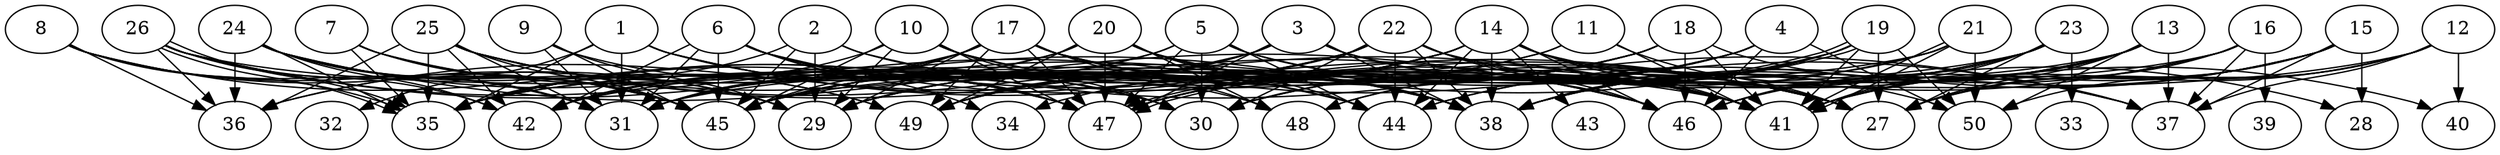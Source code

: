 // DAG automatically generated by daggen at Thu Oct  3 14:07:58 2019
// ./daggen --dot -n 50 --ccr 0.3 --fat 0.9 --regular 0.7 --density 0.6 --mindata 5242880 --maxdata 52428800 
digraph G {
  1 [size="156456960", alpha="0.16", expect_size="46937088"] 
  1 -> 27 [size ="46937088"]
  1 -> 30 [size ="46937088"]
  1 -> 31 [size ="46937088"]
  1 -> 32 [size ="46937088"]
  1 -> 35 [size ="46937088"]
  1 -> 41 [size ="46937088"]
  2 [size="91084800", alpha="0.09", expect_size="27325440"] 
  2 -> 29 [size ="27325440"]
  2 -> 35 [size ="27325440"]
  2 -> 37 [size ="27325440"]
  2 -> 44 [size ="27325440"]
  2 -> 45 [size ="27325440"]
  3 [size="119756800", alpha="0.15", expect_size="35927040"] 
  3 -> 29 [size ="35927040"]
  3 -> 36 [size ="35927040"]
  3 -> 38 [size ="35927040"]
  3 -> 41 [size ="35927040"]
  3 -> 47 [size ="35927040"]
  3 -> 49 [size ="35927040"]
  3 -> 50 [size ="35927040"]
  4 [size="141342720", alpha="0.10", expect_size="42402816"] 
  4 -> 30 [size ="42402816"]
  4 -> 46 [size ="42402816"]
  4 -> 47 [size ="42402816"]
  4 -> 48 [size ="42402816"]
  4 -> 49 [size ="42402816"]
  4 -> 50 [size ="42402816"]
  5 [size="140117333", alpha="0.01", expect_size="42035200"] 
  5 -> 27 [size ="42035200"]
  5 -> 30 [size ="42035200"]
  5 -> 42 [size ="42035200"]
  5 -> 44 [size ="42035200"]
  5 -> 45 [size ="42035200"]
  5 -> 46 [size ="42035200"]
  5 -> 47 [size ="42035200"]
  6 [size="141564587", alpha="0.03", expect_size="42469376"] 
  6 -> 27 [size ="42469376"]
  6 -> 30 [size ="42469376"]
  6 -> 31 [size ="42469376"]
  6 -> 34 [size ="42469376"]
  6 -> 42 [size ="42469376"]
  6 -> 45 [size ="42469376"]
  6 -> 47 [size ="42469376"]
  6 -> 48 [size ="42469376"]
  7 [size="47486293", alpha="0.13", expect_size="14245888"] 
  7 -> 35 [size ="14245888"]
  7 -> 45 [size ="14245888"]
  7 -> 47 [size ="14245888"]
  7 -> 49 [size ="14245888"]
  8 [size="96064853", alpha="0.17", expect_size="28819456"] 
  8 -> 29 [size ="28819456"]
  8 -> 31 [size ="28819456"]
  8 -> 35 [size ="28819456"]
  8 -> 36 [size ="28819456"]
  8 -> 45 [size ="28819456"]
  8 -> 47 [size ="28819456"]
  9 [size="106523307", alpha="0.12", expect_size="31956992"] 
  9 -> 29 [size ="31956992"]
  9 -> 31 [size ="31956992"]
  9 -> 45 [size ="31956992"]
  9 -> 47 [size ="31956992"]
  10 [size="99218773", alpha="0.16", expect_size="29765632"] 
  10 -> 27 [size ="29765632"]
  10 -> 29 [size ="29765632"]
  10 -> 30 [size ="29765632"]
  10 -> 38 [size ="29765632"]
  10 -> 42 [size ="29765632"]
  10 -> 45 [size ="29765632"]
  10 -> 47 [size ="29765632"]
  11 [size="32119467", alpha="0.12", expect_size="9635840"] 
  11 -> 27 [size ="9635840"]
  11 -> 29 [size ="9635840"]
  11 -> 41 [size ="9635840"]
  11 -> 45 [size ="9635840"]
  12 [size="159143253", alpha="0.18", expect_size="47742976"] 
  12 -> 27 [size ="47742976"]
  12 -> 37 [size ="47742976"]
  12 -> 40 [size ="47742976"]
  12 -> 41 [size ="47742976"]
  12 -> 42 [size ="47742976"]
  12 -> 50 [size ="47742976"]
  13 [size="68730880", alpha="0.03", expect_size="20619264"] 
  13 -> 27 [size ="20619264"]
  13 -> 31 [size ="20619264"]
  13 -> 37 [size ="20619264"]
  13 -> 38 [size ="20619264"]
  13 -> 41 [size ="20619264"]
  13 -> 44 [size ="20619264"]
  13 -> 46 [size ="20619264"]
  13 -> 50 [size ="20619264"]
  14 [size="32392533", alpha="0.12", expect_size="9717760"] 
  14 -> 27 [size ="9717760"]
  14 -> 29 [size ="9717760"]
  14 -> 31 [size ="9717760"]
  14 -> 35 [size ="9717760"]
  14 -> 38 [size ="9717760"]
  14 -> 40 [size ="9717760"]
  14 -> 41 [size ="9717760"]
  14 -> 43 [size ="9717760"]
  14 -> 44 [size ="9717760"]
  14 -> 45 [size ="9717760"]
  14 -> 46 [size ="9717760"]
  15 [size="107967147", alpha="0.18", expect_size="32390144"] 
  15 -> 27 [size ="32390144"]
  15 -> 28 [size ="32390144"]
  15 -> 37 [size ="32390144"]
  15 -> 38 [size ="32390144"]
  15 -> 41 [size ="32390144"]
  15 -> 44 [size ="32390144"]
  15 -> 46 [size ="32390144"]
  16 [size="112029013", alpha="0.16", expect_size="33608704"] 
  16 -> 27 [size ="33608704"]
  16 -> 30 [size ="33608704"]
  16 -> 37 [size ="33608704"]
  16 -> 38 [size ="33608704"]
  16 -> 39 [size ="33608704"]
  16 -> 45 [size ="33608704"]
  17 [size="134806187", alpha="0.11", expect_size="40441856"] 
  17 -> 27 [size ="40441856"]
  17 -> 29 [size ="40441856"]
  17 -> 31 [size ="40441856"]
  17 -> 36 [size ="40441856"]
  17 -> 37 [size ="40441856"]
  17 -> 38 [size ="40441856"]
  17 -> 45 [size ="40441856"]
  17 -> 47 [size ="40441856"]
  17 -> 48 [size ="40441856"]
  17 -> 49 [size ="40441856"]
  18 [size="81489920", alpha="0.16", expect_size="24446976"] 
  18 -> 29 [size ="24446976"]
  18 -> 34 [size ="24446976"]
  18 -> 37 [size ="24446976"]
  18 -> 41 [size ="24446976"]
  18 -> 46 [size ="24446976"]
  18 -> 47 [size ="24446976"]
  18 -> 49 [size ="24446976"]
  19 [size="57958400", alpha="0.20", expect_size="17387520"] 
  19 -> 27 [size ="17387520"]
  19 -> 38 [size ="17387520"]
  19 -> 41 [size ="17387520"]
  19 -> 45 [size ="17387520"]
  19 -> 47 [size ="17387520"]
  19 -> 47 [size ="17387520"]
  19 -> 48 [size ="17387520"]
  19 -> 50 [size ="17387520"]
  20 [size="155525120", alpha="0.00", expect_size="46657536"] 
  20 -> 31 [size ="46657536"]
  20 -> 35 [size ="46657536"]
  20 -> 38 [size ="46657536"]
  20 -> 41 [size ="46657536"]
  20 -> 44 [size ="46657536"]
  20 -> 47 [size ="46657536"]
  20 -> 48 [size ="46657536"]
  20 -> 49 [size ="46657536"]
  21 [size="122968747", alpha="0.18", expect_size="36890624"] 
  21 -> 35 [size ="36890624"]
  21 -> 38 [size ="36890624"]
  21 -> 41 [size ="36890624"]
  21 -> 41 [size ="36890624"]
  21 -> 47 [size ="36890624"]
  21 -> 50 [size ="36890624"]
  22 [size="59279360", alpha="0.05", expect_size="17783808"] 
  22 -> 28 [size ="17783808"]
  22 -> 30 [size ="17783808"]
  22 -> 31 [size ="17783808"]
  22 -> 35 [size ="17783808"]
  22 -> 38 [size ="17783808"]
  22 -> 41 [size ="17783808"]
  22 -> 44 [size ="17783808"]
  22 -> 45 [size ="17783808"]
  22 -> 46 [size ="17783808"]
  22 -> 49 [size ="17783808"]
  23 [size="41755307", alpha="0.06", expect_size="12526592"] 
  23 -> 27 [size ="12526592"]
  23 -> 30 [size ="12526592"]
  23 -> 33 [size ="12526592"]
  23 -> 35 [size ="12526592"]
  23 -> 41 [size ="12526592"]
  23 -> 46 [size ="12526592"]
  23 -> 47 [size ="12526592"]
  24 [size="62941867", alpha="0.02", expect_size="18882560"] 
  24 -> 29 [size ="18882560"]
  24 -> 30 [size ="18882560"]
  24 -> 31 [size ="18882560"]
  24 -> 35 [size ="18882560"]
  24 -> 36 [size ="18882560"]
  24 -> 42 [size ="18882560"]
  24 -> 45 [size ="18882560"]
  24 -> 46 [size ="18882560"]
  24 -> 49 [size ="18882560"]
  25 [size="155098453", alpha="0.13", expect_size="46529536"] 
  25 -> 31 [size ="46529536"]
  25 -> 35 [size ="46529536"]
  25 -> 36 [size ="46529536"]
  25 -> 38 [size ="46529536"]
  25 -> 41 [size ="46529536"]
  25 -> 42 [size ="46529536"]
  25 -> 45 [size ="46529536"]
  25 -> 46 [size ="46529536"]
  25 -> 47 [size ="46529536"]
  26 [size="140011520", alpha="0.01", expect_size="42003456"] 
  26 -> 35 [size ="42003456"]
  26 -> 35 [size ="42003456"]
  26 -> 36 [size ="42003456"]
  26 -> 38 [size ="42003456"]
  26 -> 41 [size ="42003456"]
  26 -> 42 [size ="42003456"]
  26 -> 44 [size ="42003456"]
  26 -> 45 [size ="42003456"]
  27 [size="111114240", alpha="0.12", expect_size="33334272"] 
  28 [size="43120640", alpha="0.13", expect_size="12936192"] 
  29 [size="166505813", alpha="0.06", expect_size="49951744"] 
  30 [size="164478293", alpha="0.09", expect_size="49343488"] 
  31 [size="164645547", alpha="0.14", expect_size="49393664"] 
  32 [size="148712107", alpha="0.17", expect_size="44613632"] 
  33 [size="33000107", alpha="0.06", expect_size="9900032"] 
  34 [size="77076480", alpha="0.17", expect_size="23122944"] 
  35 [size="90241707", alpha="0.20", expect_size="27072512"] 
  36 [size="37853867", alpha="0.15", expect_size="11356160"] 
  37 [size="43997867", alpha="0.04", expect_size="13199360"] 
  38 [size="138687147", alpha="0.02", expect_size="41606144"] 
  39 [size="85944320", alpha="0.05", expect_size="25783296"] 
  40 [size="132102827", alpha="0.06", expect_size="39630848"] 
  41 [size="44332373", alpha="0.20", expect_size="13299712"] 
  42 [size="151848960", alpha="0.19", expect_size="45554688"] 
  43 [size="124467200", alpha="0.01", expect_size="37340160"] 
  44 [size="170728107", alpha="0.10", expect_size="51218432"] 
  45 [size="148264960", alpha="0.15", expect_size="44479488"] 
  46 [size="147568640", alpha="0.16", expect_size="44270592"] 
  47 [size="105912320", alpha="0.10", expect_size="31773696"] 
  48 [size="140625920", alpha="0.06", expect_size="42187776"] 
  49 [size="158440107", alpha="0.01", expect_size="47532032"] 
  50 [size="42547200", alpha="0.15", expect_size="12764160"] 
}

